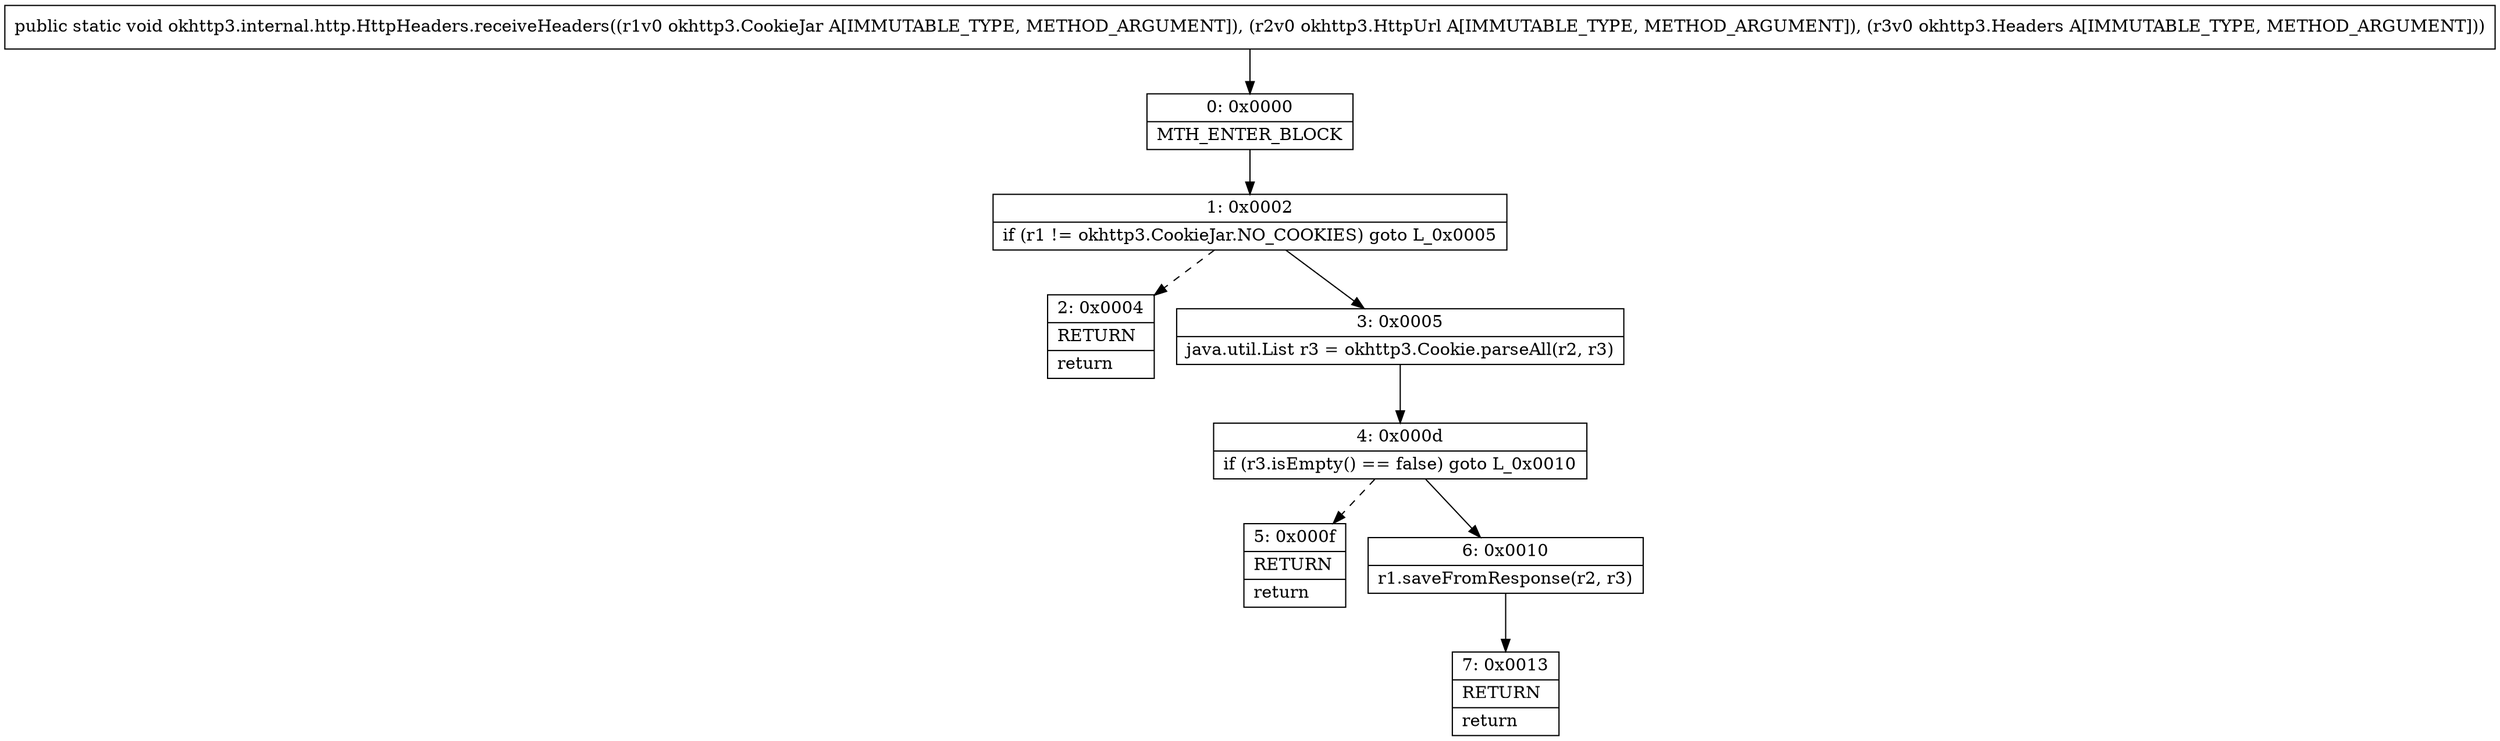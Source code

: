 digraph "CFG forokhttp3.internal.http.HttpHeaders.receiveHeaders(Lokhttp3\/CookieJar;Lokhttp3\/HttpUrl;Lokhttp3\/Headers;)V" {
Node_0 [shape=record,label="{0\:\ 0x0000|MTH_ENTER_BLOCK\l}"];
Node_1 [shape=record,label="{1\:\ 0x0002|if (r1 != okhttp3.CookieJar.NO_COOKIES) goto L_0x0005\l}"];
Node_2 [shape=record,label="{2\:\ 0x0004|RETURN\l|return\l}"];
Node_3 [shape=record,label="{3\:\ 0x0005|java.util.List r3 = okhttp3.Cookie.parseAll(r2, r3)\l}"];
Node_4 [shape=record,label="{4\:\ 0x000d|if (r3.isEmpty() == false) goto L_0x0010\l}"];
Node_5 [shape=record,label="{5\:\ 0x000f|RETURN\l|return\l}"];
Node_6 [shape=record,label="{6\:\ 0x0010|r1.saveFromResponse(r2, r3)\l}"];
Node_7 [shape=record,label="{7\:\ 0x0013|RETURN\l|return\l}"];
MethodNode[shape=record,label="{public static void okhttp3.internal.http.HttpHeaders.receiveHeaders((r1v0 okhttp3.CookieJar A[IMMUTABLE_TYPE, METHOD_ARGUMENT]), (r2v0 okhttp3.HttpUrl A[IMMUTABLE_TYPE, METHOD_ARGUMENT]), (r3v0 okhttp3.Headers A[IMMUTABLE_TYPE, METHOD_ARGUMENT])) }"];
MethodNode -> Node_0;
Node_0 -> Node_1;
Node_1 -> Node_2[style=dashed];
Node_1 -> Node_3;
Node_3 -> Node_4;
Node_4 -> Node_5[style=dashed];
Node_4 -> Node_6;
Node_6 -> Node_7;
}

